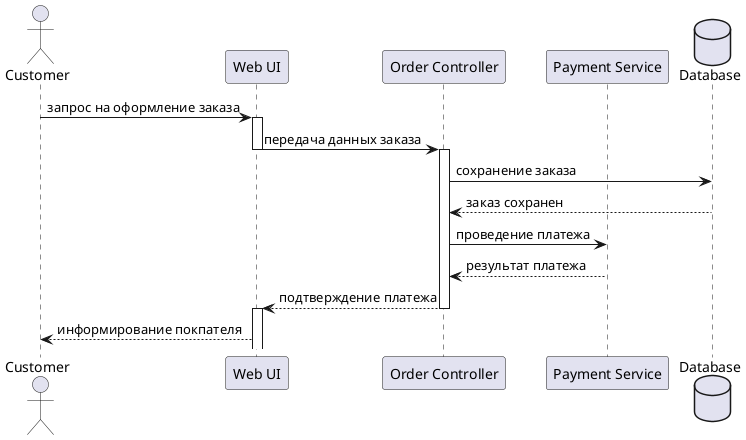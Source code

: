 @startuml  
actor Customer as CU
participant "Web UI" as WU
participant "Order Controller" as OC
participant "Payment Service" as PS
database Database as DB
  
CU -> WU : запрос на оформление заказа 
activate WU  
  
WU -> OC : передача данных заказа  
deactivate WU  
activate OC  
OC -> DB : сохранение заказа 
DB --> OC : заказ сохранен 
OC -> PS : проведение платежа 
PS --> OC : результат платежа
OC --> WU : подтверждение платежа
deactivate OC 
activate WU
WU --> CU : информирование покпателя    

@enduml 
